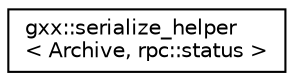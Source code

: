 digraph "Graphical Class Hierarchy"
{
  edge [fontname="Helvetica",fontsize="10",labelfontname="Helvetica",labelfontsize="10"];
  node [fontname="Helvetica",fontsize="10",shape=record];
  rankdir="LR";
  Node1 [label="gxx::serialize_helper\l\< Archive, rpc::status \>",height=0.2,width=0.4,color="black", fillcolor="white", style="filled",URL="$structgxx_1_1serialize__helper_3_01Archive_00_01rpc_1_1status_01_4.html"];
}
